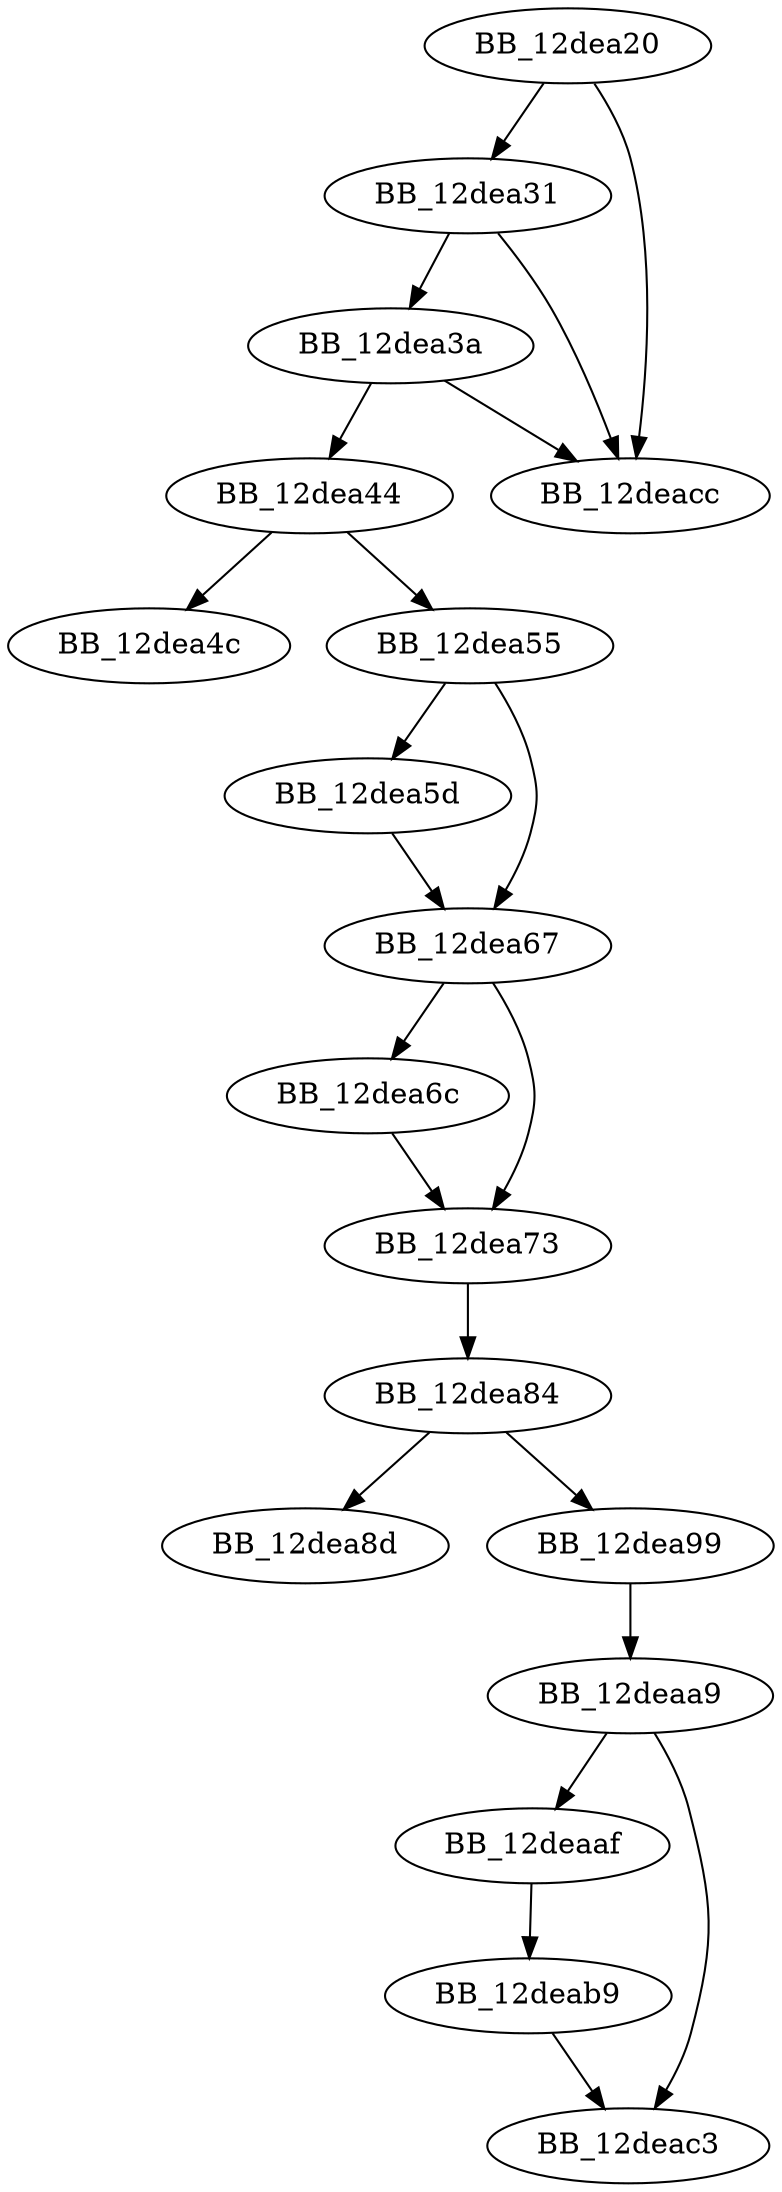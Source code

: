 DiGraph sub_12DEA20{
BB_12dea20->BB_12dea31
BB_12dea20->BB_12deacc
BB_12dea31->BB_12dea3a
BB_12dea31->BB_12deacc
BB_12dea3a->BB_12dea44
BB_12dea3a->BB_12deacc
BB_12dea44->BB_12dea4c
BB_12dea44->BB_12dea55
BB_12dea55->BB_12dea5d
BB_12dea55->BB_12dea67
BB_12dea5d->BB_12dea67
BB_12dea67->BB_12dea6c
BB_12dea67->BB_12dea73
BB_12dea6c->BB_12dea73
BB_12dea73->BB_12dea84
BB_12dea84->BB_12dea8d
BB_12dea84->BB_12dea99
BB_12dea99->BB_12deaa9
BB_12deaa9->BB_12deaaf
BB_12deaa9->BB_12deac3
BB_12deaaf->BB_12deab9
BB_12deab9->BB_12deac3
}
